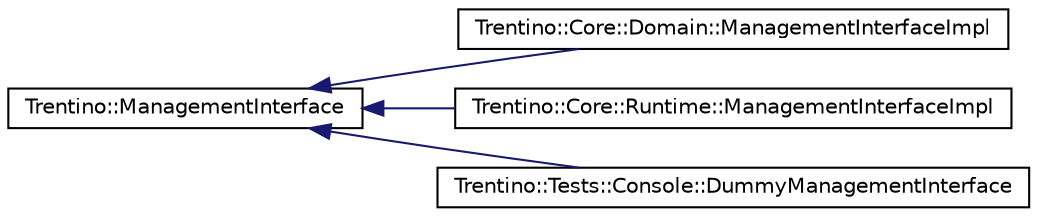 digraph G
{
  edge [fontname="Helvetica",fontsize="10",labelfontname="Helvetica",labelfontsize="10"];
  node [fontname="Helvetica",fontsize="10",shape=record];
  rankdir="LR";
  Node1 [label="Trentino::ManagementInterface",height=0.2,width=0.4,color="black", fillcolor="white", style="filled",URL="$class_trentino_1_1_management_interface.html",tooltip="A class representing the interface to communicate with the runtime."];
  Node1 -> Node2 [dir="back",color="midnightblue",fontsize="10",style="solid",fontname="Helvetica"];
  Node2 [label="Trentino::Core::Domain::ManagementInterfaceImpl",height=0.2,width=0.4,color="black", fillcolor="white", style="filled",URL="$class_trentino_1_1_core_1_1_domain_1_1_management_interface_impl.html"];
  Node1 -> Node3 [dir="back",color="midnightblue",fontsize="10",style="solid",fontname="Helvetica"];
  Node3 [label="Trentino::Core::Runtime::ManagementInterfaceImpl",height=0.2,width=0.4,color="black", fillcolor="white", style="filled",URL="$class_trentino_1_1_core_1_1_runtime_1_1_management_interface_impl.html"];
  Node1 -> Node4 [dir="back",color="midnightblue",fontsize="10",style="solid",fontname="Helvetica"];
  Node4 [label="Trentino::Tests::Console::DummyManagementInterface",height=0.2,width=0.4,color="black", fillcolor="white", style="filled",URL="$class_trentino_1_1_tests_1_1_console_1_1_dummy_management_interface.html"];
}

